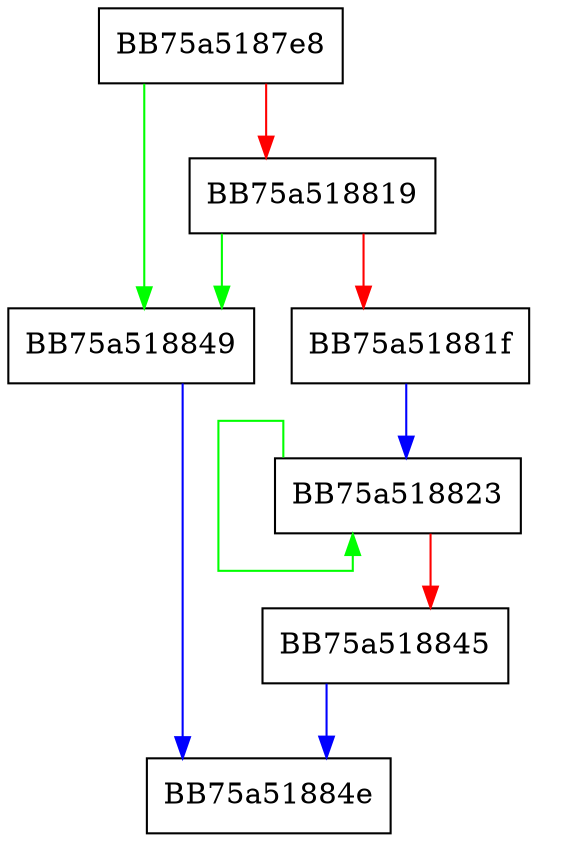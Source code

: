 digraph SymCrypt3DesExpandKey {
  node [shape="box"];
  graph [splines=ortho];
  BB75a5187e8 -> BB75a518849 [color="green"];
  BB75a5187e8 -> BB75a518819 [color="red"];
  BB75a518819 -> BB75a518849 [color="green"];
  BB75a518819 -> BB75a51881f [color="red"];
  BB75a51881f -> BB75a518823 [color="blue"];
  BB75a518823 -> BB75a518823 [color="green"];
  BB75a518823 -> BB75a518845 [color="red"];
  BB75a518845 -> BB75a51884e [color="blue"];
  BB75a518849 -> BB75a51884e [color="blue"];
}